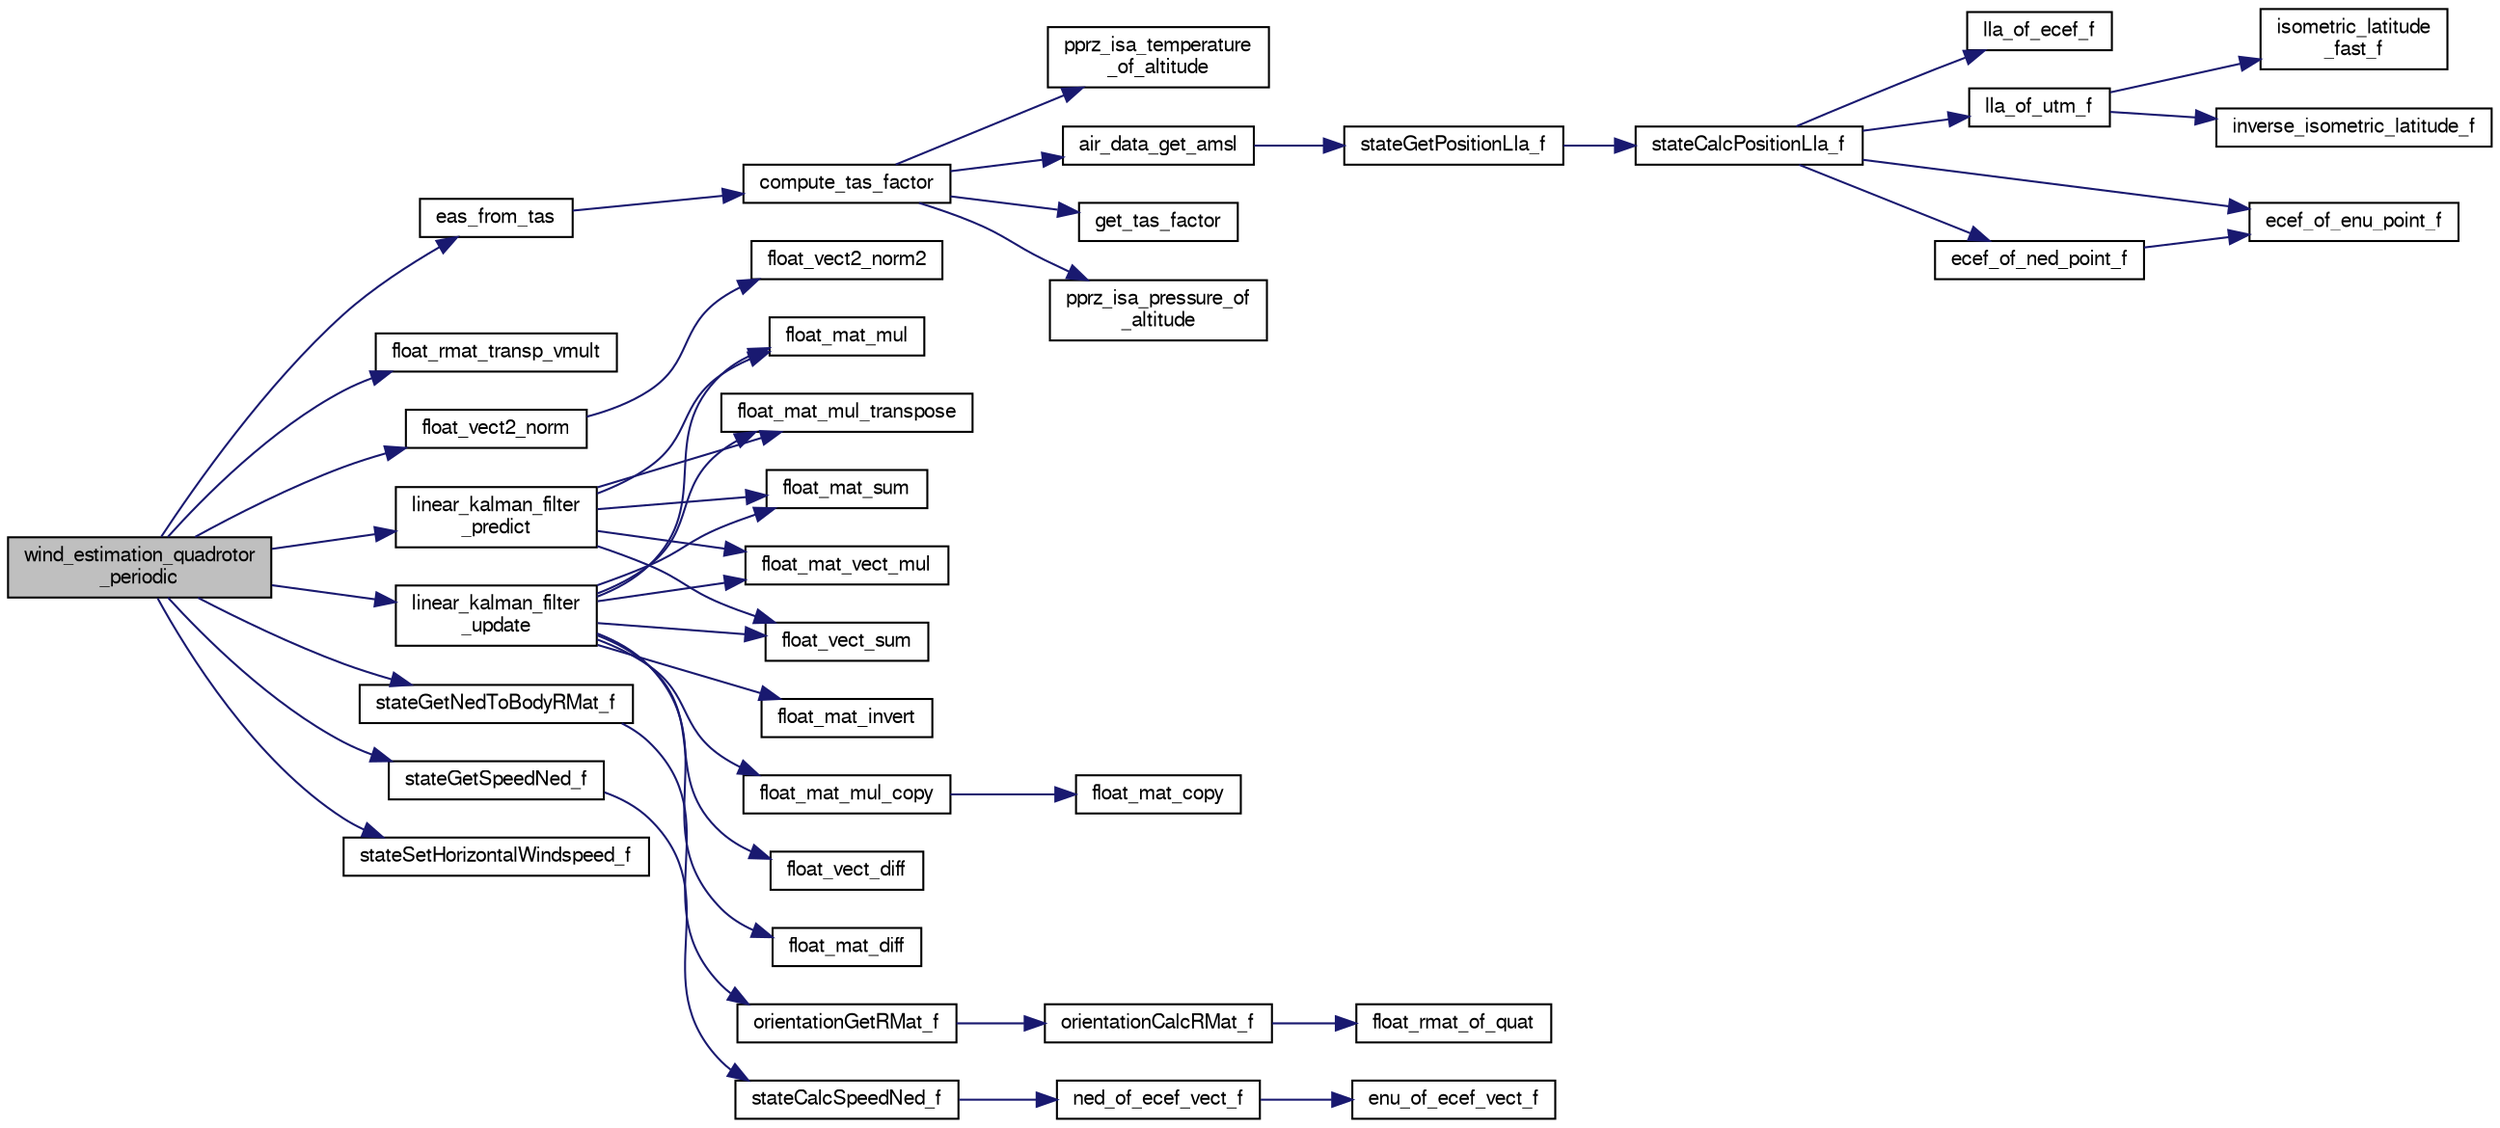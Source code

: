 digraph "wind_estimation_quadrotor_periodic"
{
  edge [fontname="FreeSans",fontsize="10",labelfontname="FreeSans",labelfontsize="10"];
  node [fontname="FreeSans",fontsize="10",shape=record];
  rankdir="LR";
  Node1 [label="wind_estimation_quadrotor\l_periodic",height=0.2,width=0.4,color="black", fillcolor="grey75", style="filled", fontcolor="black"];
  Node1 -> Node2 [color="midnightblue",fontsize="10",style="solid",fontname="FreeSans"];
  Node2 [label="eas_from_tas",height=0.2,width=0.4,color="black", fillcolor="white", style="filled",URL="$air__data_8c.html#a63b7d4cb201d930ccf74c1ee6ec6c877",tooltip="Calculate equivalent airspeed from true airspeed. "];
  Node2 -> Node3 [color="midnightblue",fontsize="10",style="solid",fontname="FreeSans"];
  Node3 [label="compute_tas_factor",height=0.2,width=0.4,color="black", fillcolor="white", style="filled",URL="$air__data_8c.html#a4035dda781bc016f24033b67116330b5",tooltip="Internal utility function to compute current tas factor if needed. "];
  Node3 -> Node4 [color="midnightblue",fontsize="10",style="solid",fontname="FreeSans"];
  Node4 [label="air_data_get_amsl",height=0.2,width=0.4,color="black", fillcolor="white", style="filled",URL="$air__data_8c.html#a4691b05fed5487ddf708464110926d4d",tooltip="Return AMSL (altitude AboveSeaLevel). "];
  Node4 -> Node5 [color="midnightblue",fontsize="10",style="solid",fontname="FreeSans"];
  Node5 [label="stateGetPositionLla_f",height=0.2,width=0.4,color="black", fillcolor="white", style="filled",URL="$group__state__position.html#gabd04faa28d1792450eaa4a3f22066055",tooltip="Get position in LLA coordinates (float). "];
  Node5 -> Node6 [color="midnightblue",fontsize="10",style="solid",fontname="FreeSans"];
  Node6 [label="stateCalcPositionLla_f",height=0.2,width=0.4,color="black", fillcolor="white", style="filled",URL="$group__state__position.html#gaac3f376669ccf9575fb91e78ae4954f7"];
  Node6 -> Node7 [color="midnightblue",fontsize="10",style="solid",fontname="FreeSans"];
  Node7 [label="lla_of_ecef_f",height=0.2,width=0.4,color="black", fillcolor="white", style="filled",URL="$pprz__geodetic__float_8c.html#adecd186d51b41b09f0cad928c0d2f68e"];
  Node6 -> Node8 [color="midnightblue",fontsize="10",style="solid",fontname="FreeSans"];
  Node8 [label="lla_of_utm_f",height=0.2,width=0.4,color="black", fillcolor="white", style="filled",URL="$pprz__geodetic__float_8c.html#a30c2e47ec9a898079c04e8b08496b455"];
  Node8 -> Node9 [color="midnightblue",fontsize="10",style="solid",fontname="FreeSans"];
  Node9 [label="inverse_isometric_latitude_f",height=0.2,width=0.4,color="black", fillcolor="white", style="filled",URL="$pprz__geodetic__float_8c.html#a28b6e05c87f50f1e5290e36407095fb6"];
  Node8 -> Node10 [color="midnightblue",fontsize="10",style="solid",fontname="FreeSans"];
  Node10 [label="isometric_latitude\l_fast_f",height=0.2,width=0.4,color="black", fillcolor="white", style="filled",URL="$pprz__geodetic__float_8c.html#a21ea1b369f7d4abd984fb89c488dde24"];
  Node6 -> Node11 [color="midnightblue",fontsize="10",style="solid",fontname="FreeSans"];
  Node11 [label="ecef_of_ned_point_f",height=0.2,width=0.4,color="black", fillcolor="white", style="filled",URL="$pprz__geodetic__float_8c.html#a9703caac26c4b1272c010037fd661956"];
  Node11 -> Node12 [color="midnightblue",fontsize="10",style="solid",fontname="FreeSans"];
  Node12 [label="ecef_of_enu_point_f",height=0.2,width=0.4,color="black", fillcolor="white", style="filled",URL="$pprz__geodetic__float_8c.html#a197187e7b04018beddfcd6a7a4ab3972"];
  Node6 -> Node12 [color="midnightblue",fontsize="10",style="solid",fontname="FreeSans"];
  Node3 -> Node13 [color="midnightblue",fontsize="10",style="solid",fontname="FreeSans"];
  Node13 [label="get_tas_factor",height=0.2,width=0.4,color="black", fillcolor="white", style="filled",URL="$air__data_8c.html#ae9803888a95a6268efcb76c8adc5cff4",tooltip="Calculate true airspeed (TAS) factor. "];
  Node3 -> Node14 [color="midnightblue",fontsize="10",style="solid",fontname="FreeSans"];
  Node14 [label="pprz_isa_pressure_of\l_altitude",height=0.2,width=0.4,color="black", fillcolor="white", style="filled",URL="$group__math__isa.html#ga64a5320121c2e4fcd276a8434fa18c7b",tooltip="Get pressure in Pa from absolute altitude (using simplified equation). "];
  Node3 -> Node15 [color="midnightblue",fontsize="10",style="solid",fontname="FreeSans"];
  Node15 [label="pprz_isa_temperature\l_of_altitude",height=0.2,width=0.4,color="black", fillcolor="white", style="filled",URL="$group__math__isa.html#ga889c38e2942d13f6bd92deeb331f63a0",tooltip="Get ISA temperature from a MSL altitude. "];
  Node1 -> Node16 [color="midnightblue",fontsize="10",style="solid",fontname="FreeSans"];
  Node16 [label="float_rmat_transp_vmult",height=0.2,width=0.4,color="black", fillcolor="white", style="filled",URL="$group__math__algebra__float.html#gac852ba0c3ec48acfd8abaefbf933d4b6",tooltip="rotate 3D vector by transposed rotation matrix. "];
  Node1 -> Node17 [color="midnightblue",fontsize="10",style="solid",fontname="FreeSans"];
  Node17 [label="float_vect2_norm",height=0.2,width=0.4,color="black", fillcolor="white", style="filled",URL="$group__math__algebra__float.html#gaa582daa9c1806cc8bfe7638a54a198da"];
  Node17 -> Node18 [color="midnightblue",fontsize="10",style="solid",fontname="FreeSans"];
  Node18 [label="float_vect2_norm2",height=0.2,width=0.4,color="black", fillcolor="white", style="filled",URL="$group__math__algebra__float.html#ga1625b9e38f01ac161fa80555647c77d8"];
  Node1 -> Node19 [color="midnightblue",fontsize="10",style="solid",fontname="FreeSans"];
  Node19 [label="linear_kalman_filter\l_predict",height=0.2,width=0.4,color="black", fillcolor="white", style="filled",URL="$linear__kalman__filter_8c.html#a6bade72c15d302f8d7263c3a740931b4",tooltip="Prediction step. "];
  Node19 -> Node20 [color="midnightblue",fontsize="10",style="solid",fontname="FreeSans"];
  Node20 [label="float_mat_mul",height=0.2,width=0.4,color="black", fillcolor="white", style="filled",URL="$group__math__algebra__float.html#gaa2086b4cd9a5203452c165ee3c55eaee",tooltip="o = a * b "];
  Node19 -> Node21 [color="midnightblue",fontsize="10",style="solid",fontname="FreeSans"];
  Node21 [label="float_mat_mul_transpose",height=0.2,width=0.4,color="black", fillcolor="white", style="filled",URL="$group__math__algebra__float.html#ga0a7d59fb7d31456ca480a31fec6deb19",tooltip="o = a * b&#39; "];
  Node19 -> Node22 [color="midnightblue",fontsize="10",style="solid",fontname="FreeSans"];
  Node22 [label="float_mat_sum",height=0.2,width=0.4,color="black", fillcolor="white", style="filled",URL="$group__math__algebra__float.html#ga2d143f10f40b2f1299abc89b74d45a7d",tooltip="o = a + b "];
  Node19 -> Node23 [color="midnightblue",fontsize="10",style="solid",fontname="FreeSans"];
  Node23 [label="float_mat_vect_mul",height=0.2,width=0.4,color="black", fillcolor="white", style="filled",URL="$group__math__algebra__float.html#ga51d4918e372875631e37401779d07b83",tooltip="o = a * b "];
  Node19 -> Node24 [color="midnightblue",fontsize="10",style="solid",fontname="FreeSans"];
  Node24 [label="float_vect_sum",height=0.2,width=0.4,color="black", fillcolor="white", style="filled",URL="$group__math__algebra__float.html#ga0c9a0d18305c582cf58a79771919c1e9",tooltip="o = a + b "];
  Node1 -> Node25 [color="midnightblue",fontsize="10",style="solid",fontname="FreeSans"];
  Node25 [label="linear_kalman_filter\l_update",height=0.2,width=0.4,color="black", fillcolor="white", style="filled",URL="$linear__kalman__filter_8c.html#ae9472181c98cf4c330eb6f89d72fa20b",tooltip="Update step. "];
  Node25 -> Node26 [color="midnightblue",fontsize="10",style="solid",fontname="FreeSans"];
  Node26 [label="float_mat_diff",height=0.2,width=0.4,color="black", fillcolor="white", style="filled",URL="$group__math__algebra__float.html#ga1745d42e98bc12c54451a2798b8804a8",tooltip="o = a - b "];
  Node25 -> Node27 [color="midnightblue",fontsize="10",style="solid",fontname="FreeSans"];
  Node27 [label="float_mat_invert",height=0.2,width=0.4,color="black", fillcolor="white", style="filled",URL="$group__math__algebra__float.html#gac709319b9359bbc53bf3f6a5a57e66b0",tooltip="Calculate inverse of any n x n matrix (passed as C array) o = mat^-1 Algorithm verified with Matlab..."];
  Node25 -> Node20 [color="midnightblue",fontsize="10",style="solid",fontname="FreeSans"];
  Node25 -> Node28 [color="midnightblue",fontsize="10",style="solid",fontname="FreeSans"];
  Node28 [label="float_mat_mul_copy",height=0.2,width=0.4,color="black", fillcolor="white", style="filled",URL="$group__math__algebra__float.html#ga70969c0bcad48de1efd30559b0ce6de5",tooltip="o = a * b "];
  Node28 -> Node29 [color="midnightblue",fontsize="10",style="solid",fontname="FreeSans"];
  Node29 [label="float_mat_copy",height=0.2,width=0.4,color="black", fillcolor="white", style="filled",URL="$group__math__algebra__float.html#ga754c66fe568df91ead5586882a23a11c",tooltip="a = b "];
  Node25 -> Node21 [color="midnightblue",fontsize="10",style="solid",fontname="FreeSans"];
  Node25 -> Node22 [color="midnightblue",fontsize="10",style="solid",fontname="FreeSans"];
  Node25 -> Node23 [color="midnightblue",fontsize="10",style="solid",fontname="FreeSans"];
  Node25 -> Node30 [color="midnightblue",fontsize="10",style="solid",fontname="FreeSans"];
  Node30 [label="float_vect_diff",height=0.2,width=0.4,color="black", fillcolor="white", style="filled",URL="$group__math__algebra__float.html#gaa33d68b46bc4922889e1fc931c6318fd",tooltip="o = a - b "];
  Node25 -> Node24 [color="midnightblue",fontsize="10",style="solid",fontname="FreeSans"];
  Node1 -> Node31 [color="midnightblue",fontsize="10",style="solid",fontname="FreeSans"];
  Node31 [label="stateGetNedToBodyRMat_f",height=0.2,width=0.4,color="black", fillcolor="white", style="filled",URL="$group__state__attitude.html#ga6eb4f715759518e5703890eca116ce8d",tooltip="Get vehicle body attitude rotation matrix (float). "];
  Node31 -> Node32 [color="midnightblue",fontsize="10",style="solid",fontname="FreeSans"];
  Node32 [label="orientationGetRMat_f",height=0.2,width=0.4,color="black", fillcolor="white", style="filled",URL="$group__math__orientation__representation.html#gadad1660d6ec48c67423b76622ce80b51",tooltip="Get vehicle body attitude rotation matrix (float). "];
  Node32 -> Node33 [color="midnightblue",fontsize="10",style="solid",fontname="FreeSans"];
  Node33 [label="orientationCalcRMat_f",height=0.2,width=0.4,color="black", fillcolor="white", style="filled",URL="$group__math__orientation__representation.html#ga3394d93b976378bb5c9ddea8d7960eeb"];
  Node33 -> Node34 [color="midnightblue",fontsize="10",style="solid",fontname="FreeSans"];
  Node34 [label="float_rmat_of_quat",height=0.2,width=0.4,color="black", fillcolor="white", style="filled",URL="$group__math__algebra__float.html#ga4f32e245bb37ef9fdf43872080f63fbc"];
  Node1 -> Node35 [color="midnightblue",fontsize="10",style="solid",fontname="FreeSans"];
  Node35 [label="stateGetSpeedNed_f",height=0.2,width=0.4,color="black", fillcolor="white", style="filled",URL="$group__state__velocity.html#ga50a44ddecd4b2517b549549e953ffea2",tooltip="Get ground speed in local NED coordinates (float). "];
  Node35 -> Node36 [color="midnightblue",fontsize="10",style="solid",fontname="FreeSans"];
  Node36 [label="stateCalcSpeedNed_f",height=0.2,width=0.4,color="black", fillcolor="white", style="filled",URL="$group__state__velocity.html#ga440e1db9aa0854e8cea50670d7055450"];
  Node36 -> Node37 [color="midnightblue",fontsize="10",style="solid",fontname="FreeSans"];
  Node37 [label="ned_of_ecef_vect_f",height=0.2,width=0.4,color="black", fillcolor="white", style="filled",URL="$pprz__geodetic__float_8c.html#ac36c2e51de3064e3919a1f58f884342e"];
  Node37 -> Node38 [color="midnightblue",fontsize="10",style="solid",fontname="FreeSans"];
  Node38 [label="enu_of_ecef_vect_f",height=0.2,width=0.4,color="black", fillcolor="white", style="filled",URL="$pprz__geodetic__float_8c.html#ac44c5ea35811dcd7f50fb3741d0c12ad"];
  Node1 -> Node39 [color="midnightblue",fontsize="10",style="solid",fontname="FreeSans"];
  Node39 [label="stateSetHorizontalWindspeed_f",height=0.2,width=0.4,color="black", fillcolor="white", style="filled",URL="$group__state__wind__airspeed.html#ga2ad82d1791a3f1b5e9539ec571fca846",tooltip="Set horizontal windspeed (float). "];
}
